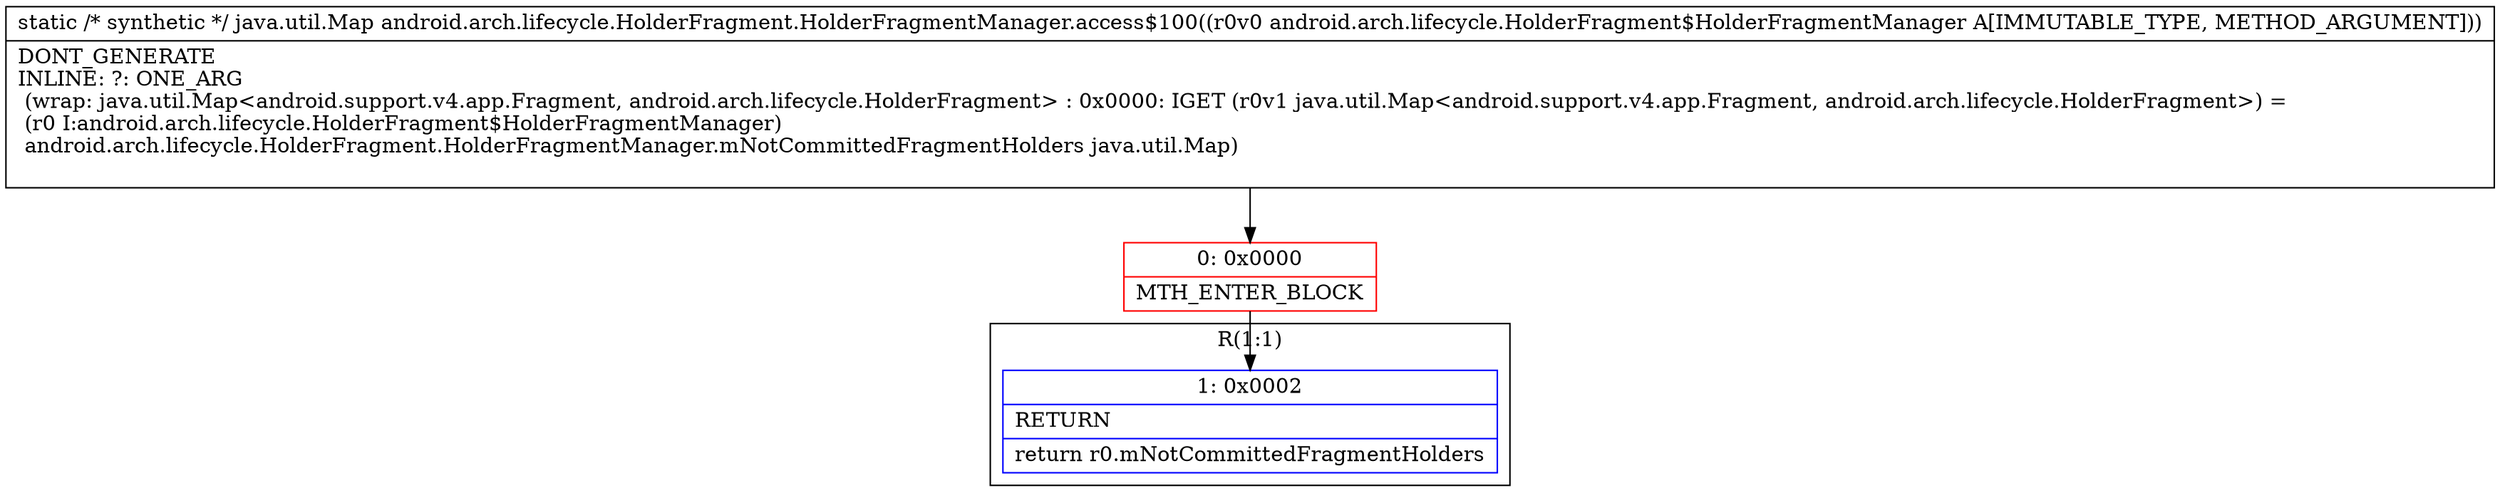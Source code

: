 digraph "CFG forandroid.arch.lifecycle.HolderFragment.HolderFragmentManager.access$100(Landroid\/arch\/lifecycle\/HolderFragment$HolderFragmentManager;)Ljava\/util\/Map;" {
subgraph cluster_Region_1936839265 {
label = "R(1:1)";
node [shape=record,color=blue];
Node_1 [shape=record,label="{1\:\ 0x0002|RETURN\l|return r0.mNotCommittedFragmentHolders\l}"];
}
Node_0 [shape=record,color=red,label="{0\:\ 0x0000|MTH_ENTER_BLOCK\l}"];
MethodNode[shape=record,label="{static \/* synthetic *\/ java.util.Map android.arch.lifecycle.HolderFragment.HolderFragmentManager.access$100((r0v0 android.arch.lifecycle.HolderFragment$HolderFragmentManager A[IMMUTABLE_TYPE, METHOD_ARGUMENT]))  | DONT_GENERATE\lINLINE: ?: ONE_ARG  \l  (wrap: java.util.Map\<android.support.v4.app.Fragment, android.arch.lifecycle.HolderFragment\> : 0x0000: IGET  (r0v1 java.util.Map\<android.support.v4.app.Fragment, android.arch.lifecycle.HolderFragment\>) = \l  (r0 I:android.arch.lifecycle.HolderFragment$HolderFragmentManager)\l android.arch.lifecycle.HolderFragment.HolderFragmentManager.mNotCommittedFragmentHolders java.util.Map)\l\l}"];
MethodNode -> Node_0;
Node_0 -> Node_1;
}

